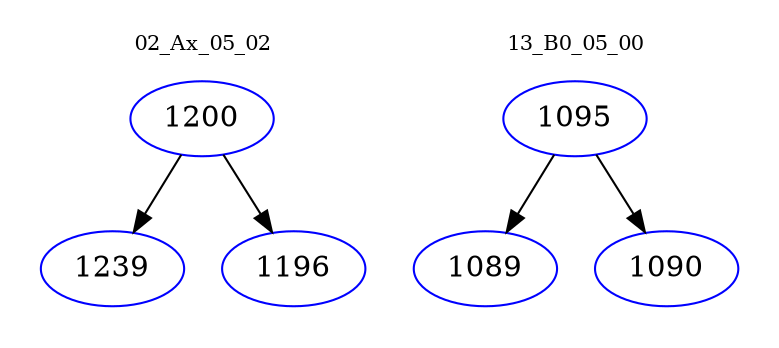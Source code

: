 digraph{
subgraph cluster_0 {
color = white
label = "02_Ax_05_02";
fontsize=10;
T0_1200 [label="1200", color="blue"]
T0_1200 -> T0_1239 [color="black"]
T0_1239 [label="1239", color="blue"]
T0_1200 -> T0_1196 [color="black"]
T0_1196 [label="1196", color="blue"]
}
subgraph cluster_1 {
color = white
label = "13_B0_05_00";
fontsize=10;
T1_1095 [label="1095", color="blue"]
T1_1095 -> T1_1089 [color="black"]
T1_1089 [label="1089", color="blue"]
T1_1095 -> T1_1090 [color="black"]
T1_1090 [label="1090", color="blue"]
}
}
